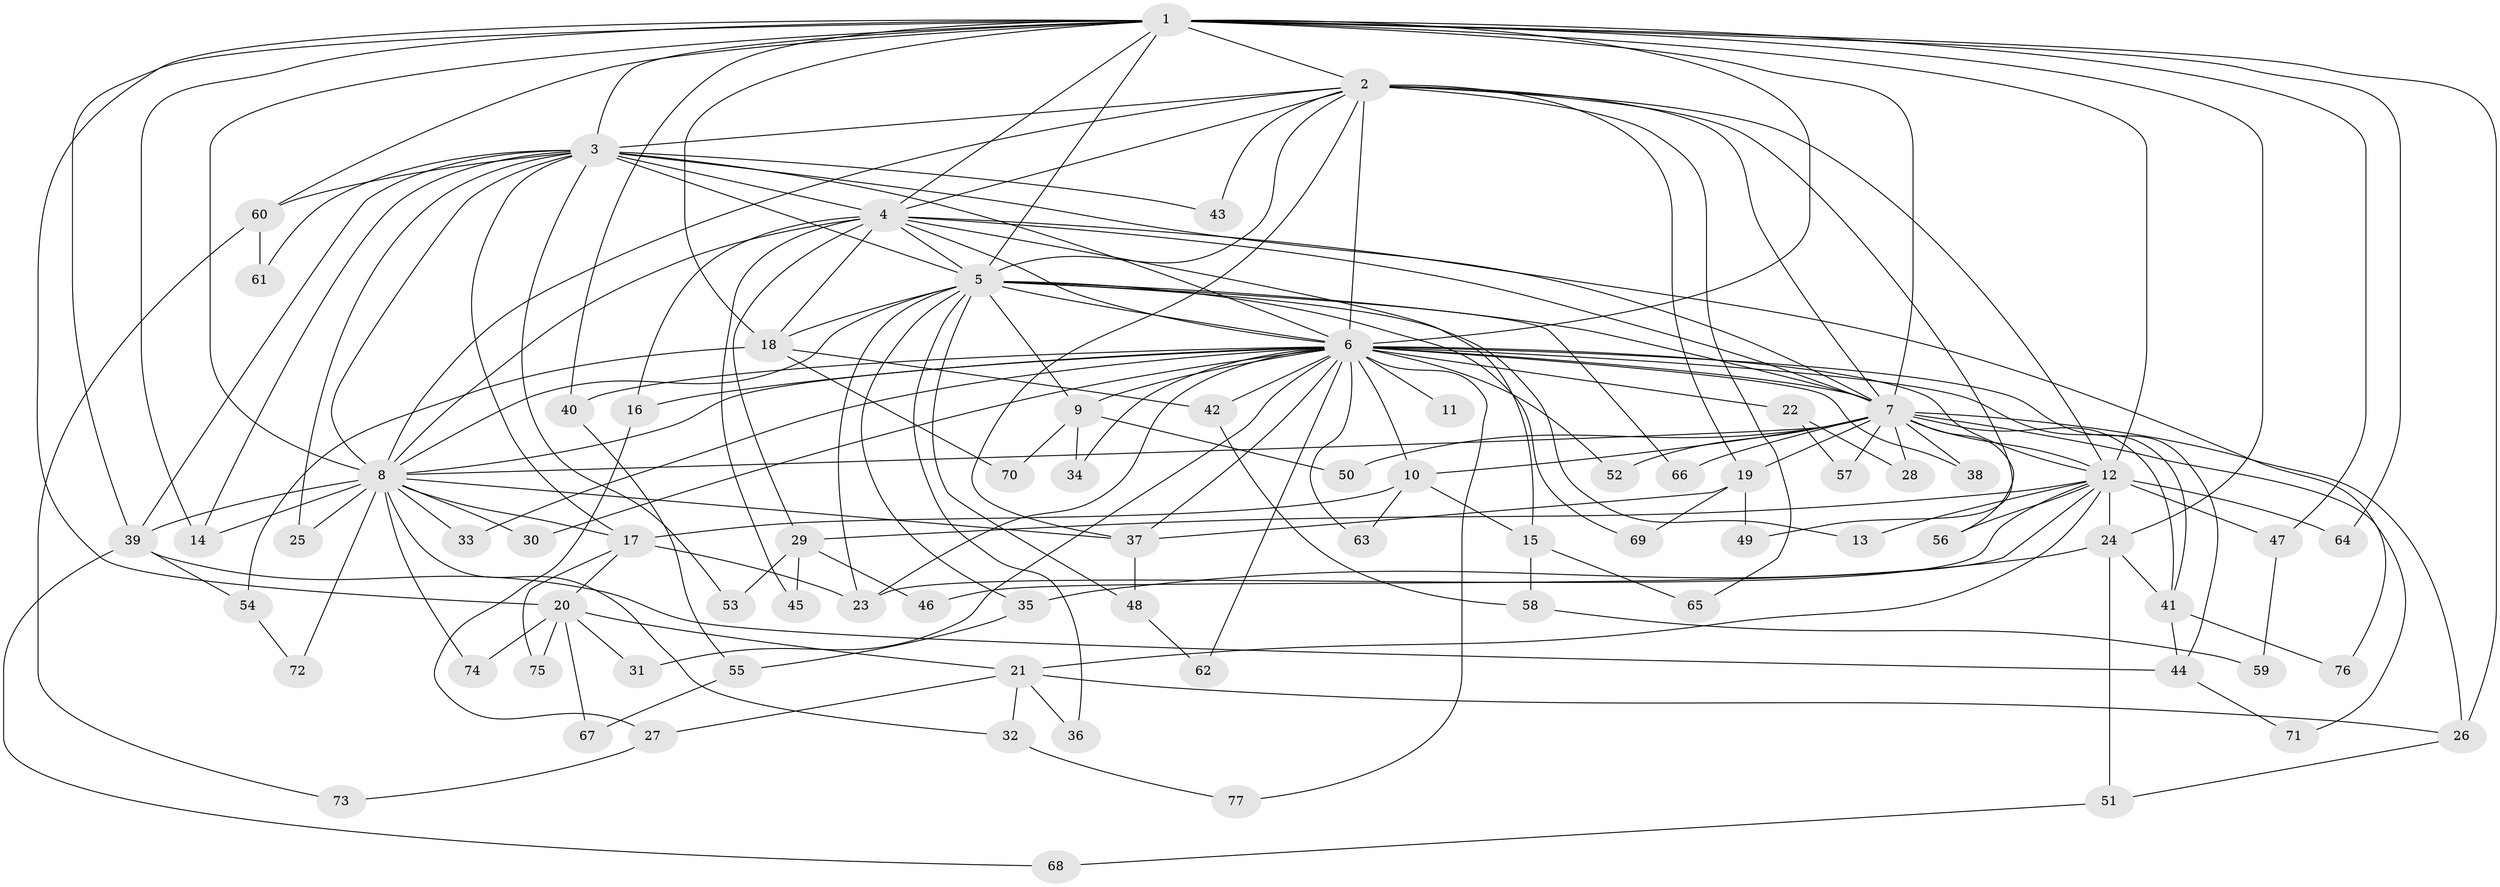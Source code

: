 // original degree distribution, {19: 0.01834862385321101, 16: 0.009174311926605505, 18: 0.027522935779816515, 17: 0.009174311926605505, 29: 0.009174311926605505, 24: 0.009174311926605505, 23: 0.009174311926605505, 5: 0.05504587155963303, 2: 0.5045871559633027, 9: 0.009174311926605505, 4: 0.11009174311926606, 3: 0.1926605504587156, 6: 0.027522935779816515, 7: 0.009174311926605505}
// Generated by graph-tools (version 1.1) at 2025/49/03/04/25 22:49:17]
// undirected, 77 vertices, 177 edges
graph export_dot {
  node [color=gray90,style=filled];
  1;
  2;
  3;
  4;
  5;
  6;
  7;
  8;
  9;
  10;
  11;
  12;
  13;
  14;
  15;
  16;
  17;
  18;
  19;
  20;
  21;
  22;
  23;
  24;
  25;
  26;
  27;
  28;
  29;
  30;
  31;
  32;
  33;
  34;
  35;
  36;
  37;
  38;
  39;
  40;
  41;
  42;
  43;
  44;
  45;
  46;
  47;
  48;
  49;
  50;
  51;
  52;
  53;
  54;
  55;
  56;
  57;
  58;
  59;
  60;
  61;
  62;
  63;
  64;
  65;
  66;
  67;
  68;
  69;
  70;
  71;
  72;
  73;
  74;
  75;
  76;
  77;
  1 -- 2 [weight=2.0];
  1 -- 3 [weight=3.0];
  1 -- 4 [weight=2.0];
  1 -- 5 [weight=2.0];
  1 -- 6 [weight=4.0];
  1 -- 7 [weight=3.0];
  1 -- 8 [weight=3.0];
  1 -- 12 [weight=1.0];
  1 -- 14 [weight=2.0];
  1 -- 18 [weight=1.0];
  1 -- 20 [weight=1.0];
  1 -- 24 [weight=1.0];
  1 -- 26 [weight=2.0];
  1 -- 39 [weight=1.0];
  1 -- 40 [weight=1.0];
  1 -- 47 [weight=1.0];
  1 -- 60 [weight=1.0];
  1 -- 64 [weight=1.0];
  2 -- 3 [weight=1.0];
  2 -- 4 [weight=1.0];
  2 -- 5 [weight=1.0];
  2 -- 6 [weight=3.0];
  2 -- 7 [weight=1.0];
  2 -- 8 [weight=1.0];
  2 -- 12 [weight=1.0];
  2 -- 19 [weight=1.0];
  2 -- 37 [weight=1.0];
  2 -- 43 [weight=1.0];
  2 -- 49 [weight=1.0];
  2 -- 65 [weight=1.0];
  3 -- 4 [weight=2.0];
  3 -- 5 [weight=1.0];
  3 -- 6 [weight=2.0];
  3 -- 7 [weight=1.0];
  3 -- 8 [weight=1.0];
  3 -- 14 [weight=1.0];
  3 -- 17 [weight=1.0];
  3 -- 25 [weight=1.0];
  3 -- 39 [weight=1.0];
  3 -- 43 [weight=1.0];
  3 -- 53 [weight=1.0];
  3 -- 60 [weight=1.0];
  3 -- 61 [weight=1.0];
  4 -- 5 [weight=1.0];
  4 -- 6 [weight=3.0];
  4 -- 7 [weight=1.0];
  4 -- 8 [weight=1.0];
  4 -- 15 [weight=1.0];
  4 -- 16 [weight=1.0];
  4 -- 18 [weight=1.0];
  4 -- 29 [weight=1.0];
  4 -- 45 [weight=1.0];
  4 -- 76 [weight=1.0];
  5 -- 6 [weight=2.0];
  5 -- 7 [weight=1.0];
  5 -- 8 [weight=2.0];
  5 -- 9 [weight=1.0];
  5 -- 13 [weight=1.0];
  5 -- 18 [weight=1.0];
  5 -- 23 [weight=1.0];
  5 -- 35 [weight=1.0];
  5 -- 36 [weight=1.0];
  5 -- 48 [weight=1.0];
  5 -- 66 [weight=1.0];
  5 -- 69 [weight=1.0];
  6 -- 7 [weight=2.0];
  6 -- 8 [weight=2.0];
  6 -- 9 [weight=1.0];
  6 -- 10 [weight=1.0];
  6 -- 11 [weight=2.0];
  6 -- 12 [weight=1.0];
  6 -- 16 [weight=1.0];
  6 -- 22 [weight=2.0];
  6 -- 23 [weight=1.0];
  6 -- 30 [weight=2.0];
  6 -- 31 [weight=1.0];
  6 -- 33 [weight=1.0];
  6 -- 34 [weight=1.0];
  6 -- 37 [weight=1.0];
  6 -- 38 [weight=1.0];
  6 -- 40 [weight=1.0];
  6 -- 41 [weight=1.0];
  6 -- 42 [weight=1.0];
  6 -- 44 [weight=1.0];
  6 -- 52 [weight=1.0];
  6 -- 62 [weight=1.0];
  6 -- 63 [weight=1.0];
  6 -- 77 [weight=1.0];
  7 -- 8 [weight=2.0];
  7 -- 10 [weight=1.0];
  7 -- 12 [weight=1.0];
  7 -- 19 [weight=1.0];
  7 -- 26 [weight=1.0];
  7 -- 28 [weight=1.0];
  7 -- 38 [weight=1.0];
  7 -- 41 [weight=2.0];
  7 -- 50 [weight=1.0];
  7 -- 52 [weight=1.0];
  7 -- 56 [weight=1.0];
  7 -- 57 [weight=1.0];
  7 -- 66 [weight=1.0];
  7 -- 71 [weight=1.0];
  8 -- 14 [weight=1.0];
  8 -- 17 [weight=2.0];
  8 -- 25 [weight=1.0];
  8 -- 30 [weight=1.0];
  8 -- 32 [weight=1.0];
  8 -- 33 [weight=1.0];
  8 -- 37 [weight=1.0];
  8 -- 39 [weight=1.0];
  8 -- 72 [weight=1.0];
  8 -- 74 [weight=1.0];
  9 -- 34 [weight=1.0];
  9 -- 50 [weight=1.0];
  9 -- 70 [weight=1.0];
  10 -- 15 [weight=1.0];
  10 -- 17 [weight=1.0];
  10 -- 63 [weight=1.0];
  12 -- 13 [weight=1.0];
  12 -- 21 [weight=1.0];
  12 -- 23 [weight=1.0];
  12 -- 24 [weight=1.0];
  12 -- 29 [weight=1.0];
  12 -- 46 [weight=1.0];
  12 -- 47 [weight=1.0];
  12 -- 56 [weight=1.0];
  12 -- 64 [weight=1.0];
  15 -- 58 [weight=1.0];
  15 -- 65 [weight=1.0];
  16 -- 27 [weight=1.0];
  17 -- 20 [weight=1.0];
  17 -- 23 [weight=1.0];
  17 -- 75 [weight=1.0];
  18 -- 42 [weight=1.0];
  18 -- 54 [weight=1.0];
  18 -- 70 [weight=1.0];
  19 -- 37 [weight=1.0];
  19 -- 49 [weight=1.0];
  19 -- 69 [weight=1.0];
  20 -- 21 [weight=1.0];
  20 -- 31 [weight=1.0];
  20 -- 67 [weight=1.0];
  20 -- 74 [weight=1.0];
  20 -- 75 [weight=1.0];
  21 -- 26 [weight=1.0];
  21 -- 27 [weight=1.0];
  21 -- 32 [weight=1.0];
  21 -- 36 [weight=1.0];
  22 -- 28 [weight=1.0];
  22 -- 57 [weight=1.0];
  24 -- 35 [weight=1.0];
  24 -- 41 [weight=1.0];
  24 -- 51 [weight=1.0];
  26 -- 51 [weight=1.0];
  27 -- 73 [weight=1.0];
  29 -- 45 [weight=1.0];
  29 -- 46 [weight=1.0];
  29 -- 53 [weight=1.0];
  32 -- 77 [weight=1.0];
  35 -- 55 [weight=1.0];
  37 -- 48 [weight=1.0];
  39 -- 44 [weight=1.0];
  39 -- 54 [weight=1.0];
  39 -- 68 [weight=1.0];
  40 -- 55 [weight=1.0];
  41 -- 44 [weight=1.0];
  41 -- 76 [weight=1.0];
  42 -- 58 [weight=1.0];
  44 -- 71 [weight=1.0];
  47 -- 59 [weight=1.0];
  48 -- 62 [weight=1.0];
  51 -- 68 [weight=1.0];
  54 -- 72 [weight=1.0];
  55 -- 67 [weight=1.0];
  58 -- 59 [weight=1.0];
  60 -- 61 [weight=1.0];
  60 -- 73 [weight=1.0];
}
